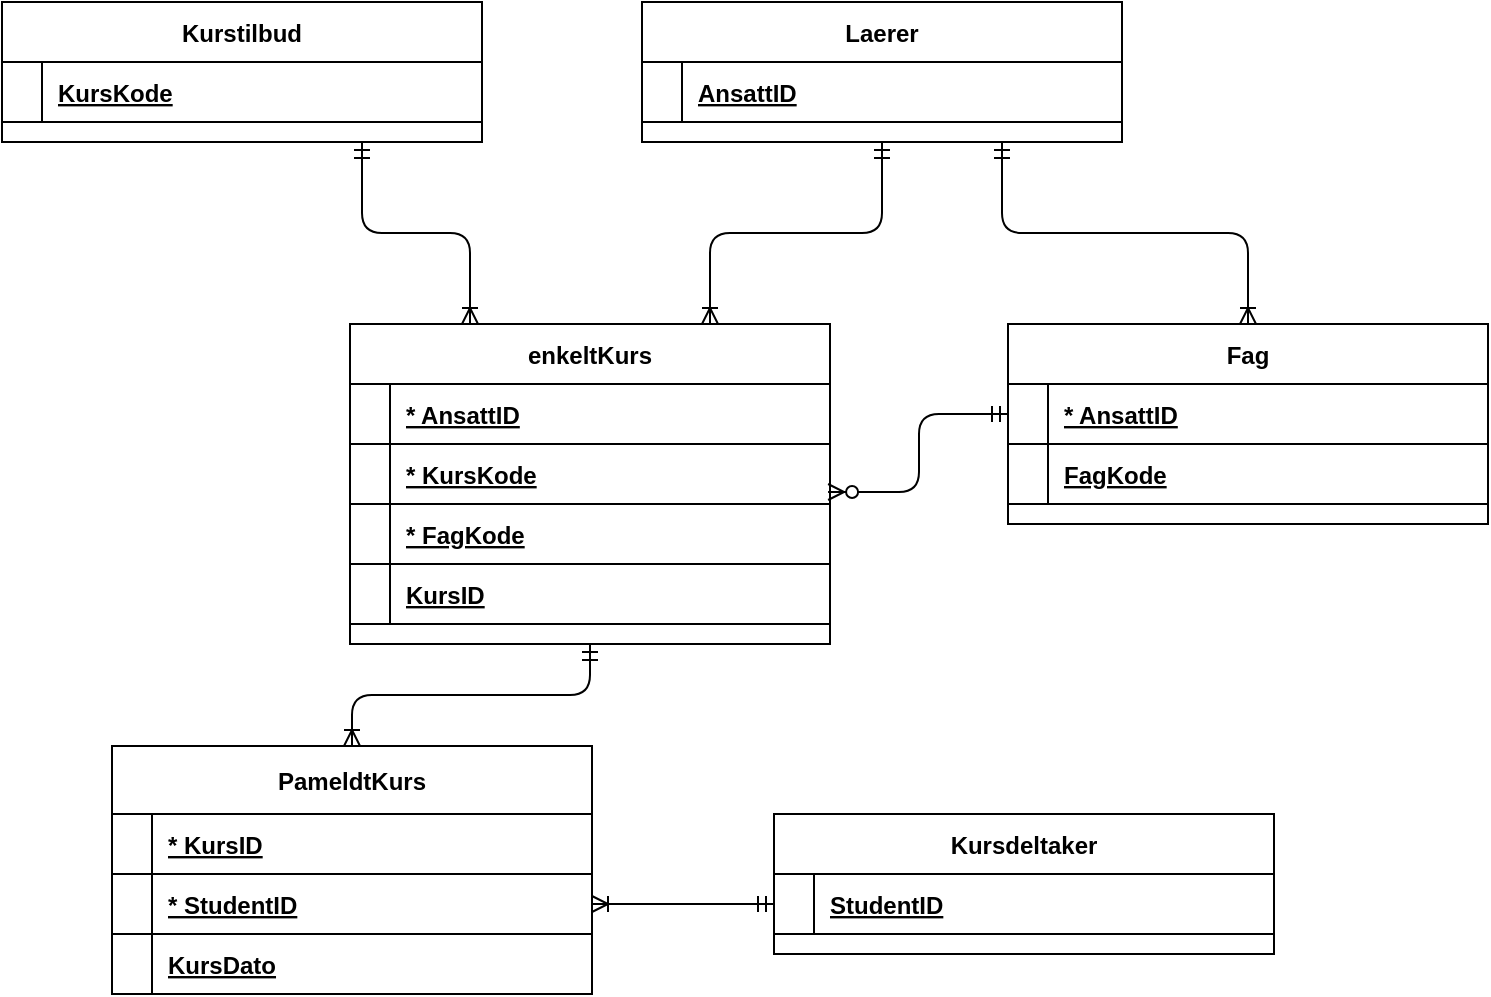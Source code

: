 <mxfile version="14.4.3" type="device" pages="2"><diagram id="R2lEEEUBdFMjLlhIrx00" name="Page-1"><mxGraphModel dx="981" dy="567" grid="0" gridSize="10" guides="1" tooltips="1" connect="1" arrows="1" fold="1" page="1" pageScale="1" pageWidth="827" pageHeight="1169" background="none" math="0" shadow="0" extFonts="Permanent Marker^https://fonts.googleapis.com/css?family=Permanent+Marker"><root><mxCell id="0"/><mxCell id="1" parent="0"/><mxCell id="qQZMEVjOVPqKmA7hBH4q-1" value="Kurstilbud" style="shape=table;startSize=30;container=1;collapsible=1;childLayout=tableLayout;fixedRows=1;rowLines=0;fontStyle=1;align=center;resizeLast=1;" parent="1" vertex="1"><mxGeometry x="8" y="9" width="240" height="70" as="geometry"><mxRectangle x="-310" y="280" width="90" height="30" as="alternateBounds"/></mxGeometry></mxCell><mxCell id="qQZMEVjOVPqKmA7hBH4q-2" value="" style="shape=partialRectangle;collapsible=0;dropTarget=0;pointerEvents=0;fillColor=none;points=[[0,0.5],[1,0.5]];portConstraint=eastwest;top=0;left=0;right=0;bottom=1;" parent="qQZMEVjOVPqKmA7hBH4q-1" vertex="1"><mxGeometry y="30" width="240" height="30" as="geometry"/></mxCell><mxCell id="qQZMEVjOVPqKmA7hBH4q-3" value="" style="shape=partialRectangle;overflow=hidden;connectable=0;fillColor=none;top=0;left=0;bottom=0;right=0;fontStyle=1;" parent="qQZMEVjOVPqKmA7hBH4q-2" vertex="1"><mxGeometry width="20" height="30" as="geometry"/></mxCell><mxCell id="qQZMEVjOVPqKmA7hBH4q-4" value="KursKode" style="shape=partialRectangle;overflow=hidden;connectable=0;fillColor=none;top=0;left=0;bottom=0;right=0;align=left;spacingLeft=6;fontStyle=5;" parent="qQZMEVjOVPqKmA7hBH4q-2" vertex="1"><mxGeometry x="20" width="220" height="30" as="geometry"/></mxCell><mxCell id="qQZMEVjOVPqKmA7hBH4q-14" value="Laerer" style="shape=table;startSize=30;container=1;collapsible=1;childLayout=tableLayout;fixedRows=1;rowLines=0;fontStyle=1;align=center;resizeLast=1;" parent="1" vertex="1"><mxGeometry x="328" y="9" width="240" height="70" as="geometry"><mxRectangle x="10" y="280" width="70" height="30" as="alternateBounds"/></mxGeometry></mxCell><mxCell id="qQZMEVjOVPqKmA7hBH4q-15" value="" style="shape=partialRectangle;collapsible=0;dropTarget=0;pointerEvents=0;fillColor=none;points=[[0,0.5],[1,0.5]];portConstraint=eastwest;top=0;left=0;right=0;bottom=1;" parent="qQZMEVjOVPqKmA7hBH4q-14" vertex="1"><mxGeometry y="30" width="240" height="30" as="geometry"/></mxCell><mxCell id="qQZMEVjOVPqKmA7hBH4q-16" value="" style="shape=partialRectangle;overflow=hidden;connectable=0;fillColor=none;top=0;left=0;bottom=0;right=0;fontStyle=1;" parent="qQZMEVjOVPqKmA7hBH4q-15" vertex="1"><mxGeometry width="20" height="30" as="geometry"/></mxCell><mxCell id="qQZMEVjOVPqKmA7hBH4q-17" value="AnsattID" style="shape=partialRectangle;overflow=hidden;connectable=0;fillColor=none;top=0;left=0;bottom=0;right=0;align=left;spacingLeft=6;fontStyle=5;" parent="qQZMEVjOVPqKmA7hBH4q-15" vertex="1"><mxGeometry x="20" width="220" height="30" as="geometry"/></mxCell><mxCell id="qQZMEVjOVPqKmA7hBH4q-39" value="Kursdeltaker" style="shape=table;startSize=30;container=1;collapsible=1;childLayout=tableLayout;fixedRows=1;rowLines=0;fontStyle=1;align=center;resizeLast=1;" parent="1" vertex="1"><mxGeometry x="394" y="415" width="250" height="70" as="geometry"><mxRectangle x="640" y="280" width="110" height="30" as="alternateBounds"/></mxGeometry></mxCell><mxCell id="qQZMEVjOVPqKmA7hBH4q-40" value="" style="shape=partialRectangle;collapsible=0;dropTarget=0;pointerEvents=0;fillColor=none;points=[[0,0.5],[1,0.5]];portConstraint=eastwest;top=0;left=0;right=0;bottom=1;" parent="qQZMEVjOVPqKmA7hBH4q-39" vertex="1"><mxGeometry y="30" width="250" height="30" as="geometry"/></mxCell><mxCell id="qQZMEVjOVPqKmA7hBH4q-41" value="" style="shape=partialRectangle;overflow=hidden;connectable=0;fillColor=none;top=0;left=0;bottom=0;right=0;fontStyle=1;" parent="qQZMEVjOVPqKmA7hBH4q-40" vertex="1"><mxGeometry width="20" height="30" as="geometry"/></mxCell><mxCell id="qQZMEVjOVPqKmA7hBH4q-42" value="StudentID" style="shape=partialRectangle;overflow=hidden;connectable=0;fillColor=none;top=0;left=0;bottom=0;right=0;align=left;spacingLeft=6;fontStyle=5;" parent="qQZMEVjOVPqKmA7hBH4q-40" vertex="1"><mxGeometry x="20" width="230" height="30" as="geometry"/></mxCell><mxCell id="qQZMEVjOVPqKmA7hBH4q-64" value="PameldtKurs" style="shape=table;startSize=34;container=1;collapsible=1;childLayout=tableLayout;fixedRows=1;rowLines=0;fontStyle=1;align=center;resizeLast=1;" parent="1" vertex="1"><mxGeometry x="63" y="381" width="240" height="124" as="geometry"><mxRectangle x="320" y="280" width="110" height="30" as="alternateBounds"/></mxGeometry></mxCell><mxCell id="BfiX5zSkiTNF-CVTHP0h-37" value="" style="shape=partialRectangle;collapsible=0;dropTarget=0;pointerEvents=0;fillColor=none;top=0;left=0;bottom=1;right=0;points=[[0,0.5],[1,0.5]];portConstraint=eastwest;" parent="qQZMEVjOVPqKmA7hBH4q-64" vertex="1"><mxGeometry y="34" width="240" height="30" as="geometry"/></mxCell><mxCell id="BfiX5zSkiTNF-CVTHP0h-38" value="" style="shape=partialRectangle;connectable=0;fillColor=none;top=0;left=0;bottom=0;right=0;fontStyle=1;overflow=hidden;" parent="BfiX5zSkiTNF-CVTHP0h-37" vertex="1"><mxGeometry width="20" height="30" as="geometry"/></mxCell><mxCell id="BfiX5zSkiTNF-CVTHP0h-39" value="* KursID" style="shape=partialRectangle;connectable=0;fillColor=none;top=0;left=0;bottom=0;right=0;align=left;spacingLeft=6;fontStyle=5;overflow=hidden;" parent="BfiX5zSkiTNF-CVTHP0h-37" vertex="1"><mxGeometry x="20" width="220" height="30" as="geometry"/></mxCell><mxCell id="BfiX5zSkiTNF-CVTHP0h-34" value="" style="shape=partialRectangle;collapsible=0;dropTarget=0;pointerEvents=0;fillColor=none;top=0;left=0;bottom=1;right=0;points=[[0,0.5],[1,0.5]];portConstraint=eastwest;" parent="qQZMEVjOVPqKmA7hBH4q-64" vertex="1"><mxGeometry y="64" width="240" height="30" as="geometry"/></mxCell><mxCell id="BfiX5zSkiTNF-CVTHP0h-35" value="" style="shape=partialRectangle;connectable=0;fillColor=none;top=0;left=0;bottom=0;right=0;fontStyle=1;overflow=hidden;" parent="BfiX5zSkiTNF-CVTHP0h-34" vertex="1"><mxGeometry width="20" height="30" as="geometry"/></mxCell><mxCell id="BfiX5zSkiTNF-CVTHP0h-36" value="* StudentID" style="shape=partialRectangle;connectable=0;fillColor=none;top=0;left=0;bottom=0;right=0;align=left;spacingLeft=6;fontStyle=5;overflow=hidden;" parent="BfiX5zSkiTNF-CVTHP0h-34" vertex="1"><mxGeometry x="20" width="220" height="30" as="geometry"/></mxCell><mxCell id="BfiX5zSkiTNF-CVTHP0h-40" value="" style="shape=partialRectangle;collapsible=0;dropTarget=0;pointerEvents=0;fillColor=none;top=0;left=0;bottom=1;right=0;points=[[0,0.5],[1,0.5]];portConstraint=eastwest;" parent="qQZMEVjOVPqKmA7hBH4q-64" vertex="1"><mxGeometry y="94" width="240" height="30" as="geometry"/></mxCell><mxCell id="BfiX5zSkiTNF-CVTHP0h-41" value="" style="shape=partialRectangle;connectable=0;fillColor=none;top=0;left=0;bottom=0;right=0;fontStyle=1;overflow=hidden;" parent="BfiX5zSkiTNF-CVTHP0h-40" vertex="1"><mxGeometry width="20" height="30" as="geometry"/></mxCell><mxCell id="BfiX5zSkiTNF-CVTHP0h-42" value="KursDato" style="shape=partialRectangle;connectable=0;fillColor=none;top=0;left=0;bottom=0;right=0;align=left;spacingLeft=6;fontStyle=5;overflow=hidden;" parent="BfiX5zSkiTNF-CVTHP0h-40" vertex="1"><mxGeometry x="20" width="220" height="30" as="geometry"/></mxCell><mxCell id="sF7QvsIrTSny5Xo3tJs9-1" value="enkeltKurs" style="shape=table;startSize=30;container=1;collapsible=1;childLayout=tableLayout;fixedRows=1;rowLines=0;fontStyle=1;align=center;resizeLast=1;" parent="1" vertex="1"><mxGeometry x="182" y="170" width="240" height="160" as="geometry"><mxRectangle x="-310" y="280" width="90" height="30" as="alternateBounds"/></mxGeometry></mxCell><mxCell id="sF7QvsIrTSny5Xo3tJs9-8" value="" style="shape=partialRectangle;collapsible=0;dropTarget=0;pointerEvents=0;fillColor=none;top=0;left=0;bottom=1;right=0;points=[[0,0.5],[1,0.5]];portConstraint=eastwest;" parent="sF7QvsIrTSny5Xo3tJs9-1" vertex="1"><mxGeometry y="30" width="240" height="30" as="geometry"/></mxCell><mxCell id="sF7QvsIrTSny5Xo3tJs9-9" value="" style="shape=partialRectangle;connectable=0;fillColor=none;top=0;left=0;bottom=0;right=0;fontStyle=1;overflow=hidden;" parent="sF7QvsIrTSny5Xo3tJs9-8" vertex="1"><mxGeometry width="20" height="30" as="geometry"/></mxCell><mxCell id="sF7QvsIrTSny5Xo3tJs9-10" value="* AnsattID" style="shape=partialRectangle;connectable=0;fillColor=none;top=0;left=0;bottom=0;right=0;align=left;spacingLeft=6;fontStyle=5;overflow=hidden;" parent="sF7QvsIrTSny5Xo3tJs9-8" vertex="1"><mxGeometry x="20" width="220" height="30" as="geometry"/></mxCell><mxCell id="sF7QvsIrTSny5Xo3tJs9-2" value="" style="shape=partialRectangle;collapsible=0;dropTarget=0;pointerEvents=0;fillColor=none;points=[[0,0.5],[1,0.5]];portConstraint=eastwest;top=0;left=0;right=0;bottom=1;" parent="sF7QvsIrTSny5Xo3tJs9-1" vertex="1"><mxGeometry y="60" width="240" height="30" as="geometry"/></mxCell><mxCell id="sF7QvsIrTSny5Xo3tJs9-3" value="" style="shape=partialRectangle;overflow=hidden;connectable=0;fillColor=none;top=0;left=0;bottom=0;right=0;fontStyle=1;" parent="sF7QvsIrTSny5Xo3tJs9-2" vertex="1"><mxGeometry width="20" height="30" as="geometry"/></mxCell><mxCell id="sF7QvsIrTSny5Xo3tJs9-4" value="* KursKode" style="shape=partialRectangle;overflow=hidden;connectable=0;fillColor=none;top=0;left=0;bottom=0;right=0;align=left;spacingLeft=6;fontStyle=5;" parent="sF7QvsIrTSny5Xo3tJs9-2" vertex="1"><mxGeometry x="20" width="220" height="30" as="geometry"/></mxCell><mxCell id="TkWnz_WVy-GCULEhWX-N-12" style="shape=partialRectangle;collapsible=0;dropTarget=0;pointerEvents=0;fillColor=none;points=[[0,0.5],[1,0.5]];portConstraint=eastwest;top=0;left=0;right=0;bottom=1;" vertex="1" parent="sF7QvsIrTSny5Xo3tJs9-1"><mxGeometry y="90" width="240" height="30" as="geometry"/></mxCell><mxCell id="TkWnz_WVy-GCULEhWX-N-13" style="shape=partialRectangle;overflow=hidden;connectable=0;fillColor=none;top=0;left=0;bottom=0;right=0;fontStyle=1;" vertex="1" parent="TkWnz_WVy-GCULEhWX-N-12"><mxGeometry width="20" height="30" as="geometry"/></mxCell><mxCell id="TkWnz_WVy-GCULEhWX-N-14" value="* FagKode" style="shape=partialRectangle;overflow=hidden;connectable=0;fillColor=none;top=0;left=0;bottom=0;right=0;align=left;spacingLeft=6;fontStyle=5;" vertex="1" parent="TkWnz_WVy-GCULEhWX-N-12"><mxGeometry x="20" width="220" height="30" as="geometry"/></mxCell><mxCell id="sF7QvsIrTSny5Xo3tJs9-23" value="" style="shape=partialRectangle;collapsible=0;dropTarget=0;pointerEvents=0;fillColor=none;top=0;left=0;bottom=1;right=0;points=[[0,0.5],[1,0.5]];portConstraint=eastwest;" parent="sF7QvsIrTSny5Xo3tJs9-1" vertex="1"><mxGeometry y="120" width="240" height="30" as="geometry"/></mxCell><mxCell id="sF7QvsIrTSny5Xo3tJs9-24" value="" style="shape=partialRectangle;connectable=0;fillColor=none;top=0;left=0;bottom=0;right=0;fontStyle=1;overflow=hidden;" parent="sF7QvsIrTSny5Xo3tJs9-23" vertex="1"><mxGeometry width="20" height="30" as="geometry"/></mxCell><mxCell id="sF7QvsIrTSny5Xo3tJs9-25" value="KursID" style="shape=partialRectangle;connectable=0;fillColor=none;top=0;left=0;bottom=0;right=0;align=left;spacingLeft=6;fontStyle=5;overflow=hidden;" parent="sF7QvsIrTSny5Xo3tJs9-23" vertex="1"><mxGeometry x="20" width="220" height="30" as="geometry"/></mxCell><mxCell id="sF7QvsIrTSny5Xo3tJs9-26" value="" style="edgeStyle=orthogonalEdgeStyle;fontSize=12;html=1;endArrow=ERoneToMany;startArrow=ERmandOne;exitX=0.75;exitY=1;exitDx=0;exitDy=0;entryX=0.25;entryY=0;entryDx=0;entryDy=0;" parent="1" source="qQZMEVjOVPqKmA7hBH4q-1" target="sF7QvsIrTSny5Xo3tJs9-1" edge="1"><mxGeometry width="100" height="100" relative="1" as="geometry"><mxPoint x="-319" y="606" as="sourcePoint"/><mxPoint x="-219" y="506" as="targetPoint"/></mxGeometry></mxCell><mxCell id="BfiX5zSkiTNF-CVTHP0h-31" value="" style="edgeStyle=orthogonalEdgeStyle;fontSize=12;html=1;endArrow=ERoneToMany;startArrow=ERmandOne;exitX=0.5;exitY=1;exitDx=0;exitDy=0;" parent="1" source="sF7QvsIrTSny5Xo3tJs9-1" target="qQZMEVjOVPqKmA7hBH4q-64" edge="1"><mxGeometry width="100" height="100" relative="1" as="geometry"><mxPoint x="-27" y="211" as="sourcePoint"/><mxPoint x="27" y="302" as="targetPoint"/></mxGeometry></mxCell><mxCell id="BfiX5zSkiTNF-CVTHP0h-33" value="" style="edgeStyle=orthogonalEdgeStyle;fontSize=12;html=1;endArrow=ERoneToMany;startArrow=ERmandOne;exitX=0.5;exitY=1;exitDx=0;exitDy=0;entryX=0.75;entryY=0;entryDx=0;entryDy=0;" parent="1" source="qQZMEVjOVPqKmA7hBH4q-14" target="sF7QvsIrTSny5Xo3tJs9-1" edge="1"><mxGeometry width="100" height="100" relative="1" as="geometry"><mxPoint x="521" y="146" as="sourcePoint"/><mxPoint x="575" y="237" as="targetPoint"/></mxGeometry></mxCell><mxCell id="BfiX5zSkiTNF-CVTHP0h-43" value="" style="edgeStyle=orthogonalEdgeStyle;fontSize=12;html=1;endArrow=ERoneToMany;startArrow=ERmandOne;exitX=0;exitY=0.5;exitDx=0;exitDy=0;" parent="1" source="qQZMEVjOVPqKmA7hBH4q-40" target="BfiX5zSkiTNF-CVTHP0h-34" edge="1"><mxGeometry width="100" height="100" relative="1" as="geometry"><mxPoint x="419" y="577" as="sourcePoint"/><mxPoint x="300" y="658" as="targetPoint"/></mxGeometry></mxCell><mxCell id="TkWnz_WVy-GCULEhWX-N-1" value="Fag" style="shape=table;startSize=30;container=1;collapsible=1;childLayout=tableLayout;fixedRows=1;rowLines=0;fontStyle=1;align=center;resizeLast=1;" vertex="1" parent="1"><mxGeometry x="511" y="170" width="240" height="100" as="geometry"><mxRectangle x="-310" y="280" width="90" height="30" as="alternateBounds"/></mxGeometry></mxCell><mxCell id="TkWnz_WVy-GCULEhWX-N-2" value="" style="shape=partialRectangle;collapsible=0;dropTarget=0;pointerEvents=0;fillColor=none;top=0;left=0;bottom=1;right=0;points=[[0,0.5],[1,0.5]];portConstraint=eastwest;" vertex="1" parent="TkWnz_WVy-GCULEhWX-N-1"><mxGeometry y="30" width="240" height="30" as="geometry"/></mxCell><mxCell id="TkWnz_WVy-GCULEhWX-N-3" value="" style="shape=partialRectangle;connectable=0;fillColor=none;top=0;left=0;bottom=0;right=0;fontStyle=1;overflow=hidden;" vertex="1" parent="TkWnz_WVy-GCULEhWX-N-2"><mxGeometry width="20" height="30" as="geometry"/></mxCell><mxCell id="TkWnz_WVy-GCULEhWX-N-4" value="* AnsattID" style="shape=partialRectangle;connectable=0;fillColor=none;top=0;left=0;bottom=0;right=0;align=left;spacingLeft=6;fontStyle=5;overflow=hidden;" vertex="1" parent="TkWnz_WVy-GCULEhWX-N-2"><mxGeometry x="20" width="220" height="30" as="geometry"/></mxCell><mxCell id="TkWnz_WVy-GCULEhWX-N-8" value="" style="shape=partialRectangle;collapsible=0;dropTarget=0;pointerEvents=0;fillColor=none;top=0;left=0;bottom=1;right=0;points=[[0,0.5],[1,0.5]];portConstraint=eastwest;" vertex="1" parent="TkWnz_WVy-GCULEhWX-N-1"><mxGeometry y="60" width="240" height="30" as="geometry"/></mxCell><mxCell id="TkWnz_WVy-GCULEhWX-N-9" value="" style="shape=partialRectangle;connectable=0;fillColor=none;top=0;left=0;bottom=0;right=0;fontStyle=1;overflow=hidden;" vertex="1" parent="TkWnz_WVy-GCULEhWX-N-8"><mxGeometry width="20" height="30" as="geometry"/></mxCell><mxCell id="TkWnz_WVy-GCULEhWX-N-10" value="FagKode" style="shape=partialRectangle;connectable=0;fillColor=none;top=0;left=0;bottom=0;right=0;align=left;spacingLeft=6;fontStyle=5;overflow=hidden;" vertex="1" parent="TkWnz_WVy-GCULEhWX-N-8"><mxGeometry x="20" width="220" height="30" as="geometry"/></mxCell><mxCell id="TkWnz_WVy-GCULEhWX-N-11" value="" style="edgeStyle=orthogonalEdgeStyle;fontSize=12;html=1;endArrow=ERoneToMany;startArrow=ERmandOne;exitX=0.75;exitY=1;exitDx=0;exitDy=0;" edge="1" parent="1" source="qQZMEVjOVPqKmA7hBH4q-14" target="TkWnz_WVy-GCULEhWX-N-1"><mxGeometry width="100" height="100" relative="1" as="geometry"><mxPoint x="552" y="106" as="sourcePoint"/><mxPoint x="466" y="197" as="targetPoint"/></mxGeometry></mxCell><mxCell id="TkWnz_WVy-GCULEhWX-N-17" value="" style="edgeStyle=orthogonalEdgeStyle;fontSize=12;html=1;endArrow=ERzeroToMany;startArrow=ERmandOne;exitX=0;exitY=0.5;exitDx=0;exitDy=0;entryX=0.996;entryY=0.8;entryDx=0;entryDy=0;entryPerimeter=0;" edge="1" parent="1" source="TkWnz_WVy-GCULEhWX-N-2" target="sF7QvsIrTSny5Xo3tJs9-2"><mxGeometry width="100" height="100" relative="1" as="geometry"><mxPoint x="680" y="405" as="sourcePoint"/><mxPoint x="780" y="305" as="targetPoint"/></mxGeometry></mxCell></root></mxGraphModel></diagram><diagram id="xQ8hCJyFoBWnFM91E6sQ" name="Page-2"><mxGraphModel dx="1422" dy="822" grid="0" gridSize="10" guides="1" tooltips="1" connect="1" arrows="1" fold="1" page="1" pageScale="1" pageWidth="827" pageHeight="1169" math="0" shadow="0"><root><mxCell id="cbpwLX3J-tWpeCLHLxVX-0"/><mxCell id="cbpwLX3J-tWpeCLHLxVX-1" parent="cbpwLX3J-tWpeCLHLxVX-0"/><mxCell id="cbpwLX3J-tWpeCLHLxVX-3" value="Kurstilbud" style="whiteSpace=wrap;html=1;align=center;" vertex="1" parent="cbpwLX3J-tWpeCLHLxVX-1"><mxGeometry x="8" y="54" width="100" height="40" as="geometry"/></mxCell><mxCell id="cbpwLX3J-tWpeCLHLxVX-4" value="Laerer" style="whiteSpace=wrap;html=1;align=center;" vertex="1" parent="cbpwLX3J-tWpeCLHLxVX-1"><mxGeometry x="178" y="54" width="100" height="40" as="geometry"/></mxCell><mxCell id="cbpwLX3J-tWpeCLHLxVX-5" value="PameldtKurs" style="whiteSpace=wrap;html=1;align=center;" vertex="1" parent="cbpwLX3J-tWpeCLHLxVX-1"><mxGeometry x="348" y="54" width="100" height="40" as="geometry"/></mxCell><mxCell id="cbpwLX3J-tWpeCLHLxVX-6" value="Kursdeltaker" style="whiteSpace=wrap;html=1;align=center;" vertex="1" parent="cbpwLX3J-tWpeCLHLxVX-1"><mxGeometry x="518" y="54" width="100" height="40" as="geometry"/></mxCell><mxCell id="cbpwLX3J-tWpeCLHLxVX-7" value="" style="edgeStyle=orthogonalEdgeStyle;fontSize=12;html=1;endArrow=ERoneToMany;startArrow=ERzeroToMany;entryX=0.5;entryY=0;entryDx=0;entryDy=0;exitX=0.5;exitY=0;exitDx=0;exitDy=0;" edge="1" parent="cbpwLX3J-tWpeCLHLxVX-1" source="cbpwLX3J-tWpeCLHLxVX-5" target="cbpwLX3J-tWpeCLHLxVX-3"><mxGeometry width="100" height="100" relative="1" as="geometry"><mxPoint x="-12" y="364" as="sourcePoint"/><mxPoint x="88" y="264" as="targetPoint"/><Array as="points"><mxPoint x="398" y="14"/><mxPoint x="58" y="14"/></Array></mxGeometry></mxCell><mxCell id="cbpwLX3J-tWpeCLHLxVX-8" value="" style="edgeStyle=entityRelationEdgeStyle;fontSize=12;html=1;endArrow=ERzeroToMany;endFill=1;startArrow=ERzeroToMany;entryX=0;entryY=0.5;entryDx=0;entryDy=0;exitX=1;exitY=0.5;exitDx=0;exitDy=0;" edge="1" parent="cbpwLX3J-tWpeCLHLxVX-1" source="cbpwLX3J-tWpeCLHLxVX-3" target="cbpwLX3J-tWpeCLHLxVX-4"><mxGeometry width="100" height="100" relative="1" as="geometry"><mxPoint x="88" y="244" as="sourcePoint"/><mxPoint x="188" y="144" as="targetPoint"/></mxGeometry></mxCell><mxCell id="cbpwLX3J-tWpeCLHLxVX-9" value="" style="fontSize=12;html=1;endArrow=ERoneToMany;startArrow=ERzeroToMany;entryX=1;entryY=0.5;entryDx=0;entryDy=0;exitX=0;exitY=0.5;exitDx=0;exitDy=0;" edge="1" parent="cbpwLX3J-tWpeCLHLxVX-1" source="cbpwLX3J-tWpeCLHLxVX-5" target="cbpwLX3J-tWpeCLHLxVX-4"><mxGeometry width="100" height="100" relative="1" as="geometry"><mxPoint x="378" y="194" as="sourcePoint"/><mxPoint x="58" y="194" as="targetPoint"/></mxGeometry></mxCell><mxCell id="cbpwLX3J-tWpeCLHLxVX-10" value="" style="fontSize=12;html=1;endArrow=ERoneToMany;startArrow=ERzeroToMany;entryX=0;entryY=0.5;entryDx=0;entryDy=0;exitX=1;exitY=0.5;exitDx=0;exitDy=0;" edge="1" parent="cbpwLX3J-tWpeCLHLxVX-1" source="cbpwLX3J-tWpeCLHLxVX-5" target="cbpwLX3J-tWpeCLHLxVX-6"><mxGeometry width="100" height="100" relative="1" as="geometry"><mxPoint x="518" y="174" as="sourcePoint"/><mxPoint x="458" y="174" as="targetPoint"/></mxGeometry></mxCell><mxCell id="OrGd0ej_TYHhxYGGXa_v-0" value="Fag" style="whiteSpace=wrap;html=1;align=center;" vertex="1" parent="cbpwLX3J-tWpeCLHLxVX-1"><mxGeometry x="178" y="147" width="100" height="40" as="geometry"/></mxCell><mxCell id="OrGd0ej_TYHhxYGGXa_v-1" value="" style="fontSize=12;html=1;endArrow=ERoneToMany;startArrow=ERmandOne;exitX=0.5;exitY=1;exitDx=0;exitDy=0;entryX=0.5;entryY=0;entryDx=0;entryDy=0;" edge="1" parent="cbpwLX3J-tWpeCLHLxVX-1" source="cbpwLX3J-tWpeCLHLxVX-4" target="OrGd0ej_TYHhxYGGXa_v-0"><mxGeometry width="100" height="100" relative="1" as="geometry"><mxPoint x="183" y="471" as="sourcePoint"/><mxPoint x="283" y="371" as="targetPoint"/></mxGeometry></mxCell><mxCell id="IVc335eQ9Uco3hbCb6KF-0" value="" style="edgeStyle=orthogonalEdgeStyle;fontSize=12;html=1;endArrow=ERzeroToMany;startArrow=ERmandOne;exitX=0;exitY=0.5;exitDx=0;exitDy=0;entryX=0.5;entryY=1;entryDx=0;entryDy=0;" edge="1" parent="cbpwLX3J-tWpeCLHLxVX-1" source="OrGd0ej_TYHhxYGGXa_v-0" target="cbpwLX3J-tWpeCLHLxVX-3"><mxGeometry width="100" height="100" relative="1" as="geometry"><mxPoint x="103" y="244.0" as="sourcePoint"/><mxPoint x="13.04" y="283.0" as="targetPoint"/></mxGeometry></mxCell></root></mxGraphModel></diagram></mxfile>